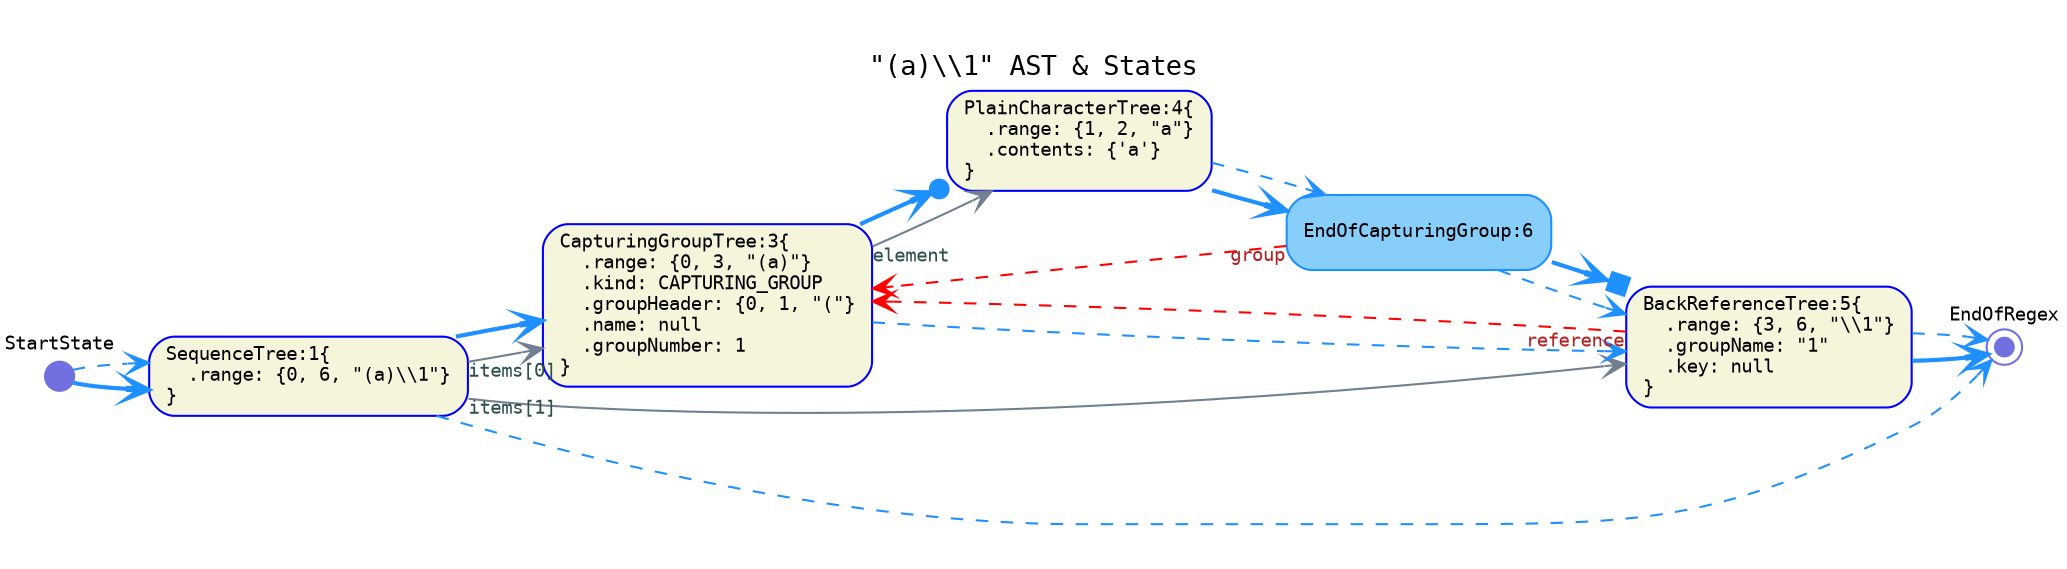 digraph G {
  rankdir=LR;
  graph [fontname="Monospace", fontsize="13", pad="0.3"]
  labelloc="t";
  label="\"(a)\\\\1\" AST & States";

  // tree-and-state nodes
  node [fontname="Monospace", fontsize= "9", shape="box", style="rounded,filled", color="Blue", fillcolor="Beige", fixedsize="false", width="0.75"]
  1[ label="SequenceTree:1\{\l  .range: \{0, 6, \"(a)\\\\1\"\}\l\}\l" ]
  3[ label="CapturingGroupTree:3\{\l  .range: \{0, 3, \"(a)\"\}\l  .kind: CAPTURING_GROUP\l  .groupHeader: \{0, 1, \"(\"\}\l  .name: null\l  .groupNumber: 1\l\}\l" ]
  4[ label="PlainCharacterTree:4\{\l  .range: \{1, 2, \"a\"\}\l  .contents: \{'a'\}\l\}\l" ]
  5[ label="BackReferenceTree:5\{\l  .range: \{3, 6, \"\\\\1\"\}\l  .groupName: \"1\"\l  .key: null\l\}\l" ]

  // start nodes
  node [fontname="Monospace", fontsize= "9", shape="circle", style="rounded,filled", color="#7070E0", fillcolor="#7070E0", fixedsize="true", width="0.20"]
  StartState[ label="StartState\l\l\l\l" ]

  // end nodes
  node [fontname="Monospace", fontsize= "9", shape="doublecircle", style="rounded,filled", color="#7070E0", fillcolor="#7070E0", fixedsize="true", width="0.12"]
  EndOfRegex[ label="EndOfRegex\l\l\l\l" ]

  // state nodes
  node [fontname="Monospace", fontsize= "9", shape="box", style="rounded,filled", color="DodgerBlue", fillcolor="LightSkyBlue", fixedsize="false", width="0.75"]
  6[ label="EndOfCapturingGroup:6\l" ]

  // default edges
  edge [fontname="Monospace", fontsize="9", style="solid", color="SlateGray", fontcolor="DarkSlateGray", arrowhead="vee", arrowtail="none", dir="both"]
  3 -> 4 [ label="",  taillabel="element" ]
  1 -> 3 [ label="",  taillabel="items[0]" ]
  1 -> 5 [ label="",  taillabel="items[1]" ]

  // epsilon-successor edges
  edge [fontname="Monospace", fontsize="9", style="bold", color="DodgerBlue", fontcolor="MediumBlue", arrowhead="vee", arrowtail="none", dir="both"]
  StartState -> 1 [ label="",  taillabel="" ]
  1 -> 3 [ label="",  taillabel="" ]
  4 -> 6 [ label="",  taillabel="" ]
  5 -> EndOfRegex [ label="",  taillabel="" ]

  // continuation edges
  edge [fontname="Monospace", fontsize="9", style="dashed", color="DodgerBlue", fontcolor="MediumBlue", arrowhead="vee", arrowtail="none", dir="both"]
  StartState -> 1 [ label="",  taillabel="" ]
  1 -> EndOfRegex [ label="",  taillabel="" ]
  3 -> 5 [ label="",  taillabel="" ]
  4 -> 6 [ label="",  taillabel="" ]
  5 -> EndOfRegex [ label="",  taillabel="" ]
  6 -> 5 [ label="",  taillabel="" ]

  // character-successor edges
  edge [fontname="Monospace", fontsize="9", style="bold", color="DodgerBlue", fontcolor="MediumBlue", arrowhead="dotvee", arrowtail="none", dir="both"]
  3 -> 4 [ label="",  taillabel="" ]

  // reference edges
  edge [fontname="Monospace", fontsize="9", style="dashed", color="Red", fontcolor="Firebrick", arrowhead="vee", arrowtail="none", dir="both"]
  5 -> 3 [ label="",  taillabel="reference" ]
  6 -> 3 [ label="",  taillabel="group" ]

  // backreference-successor edges
  edge [fontname="Monospace", fontsize="9", style="bold", color="DodgerBlue", fontcolor="MediumBlue", arrowhead="boxvee", arrowtail="none", dir="both"]
  6 -> 5 [ label="",  taillabel="" ]
}
